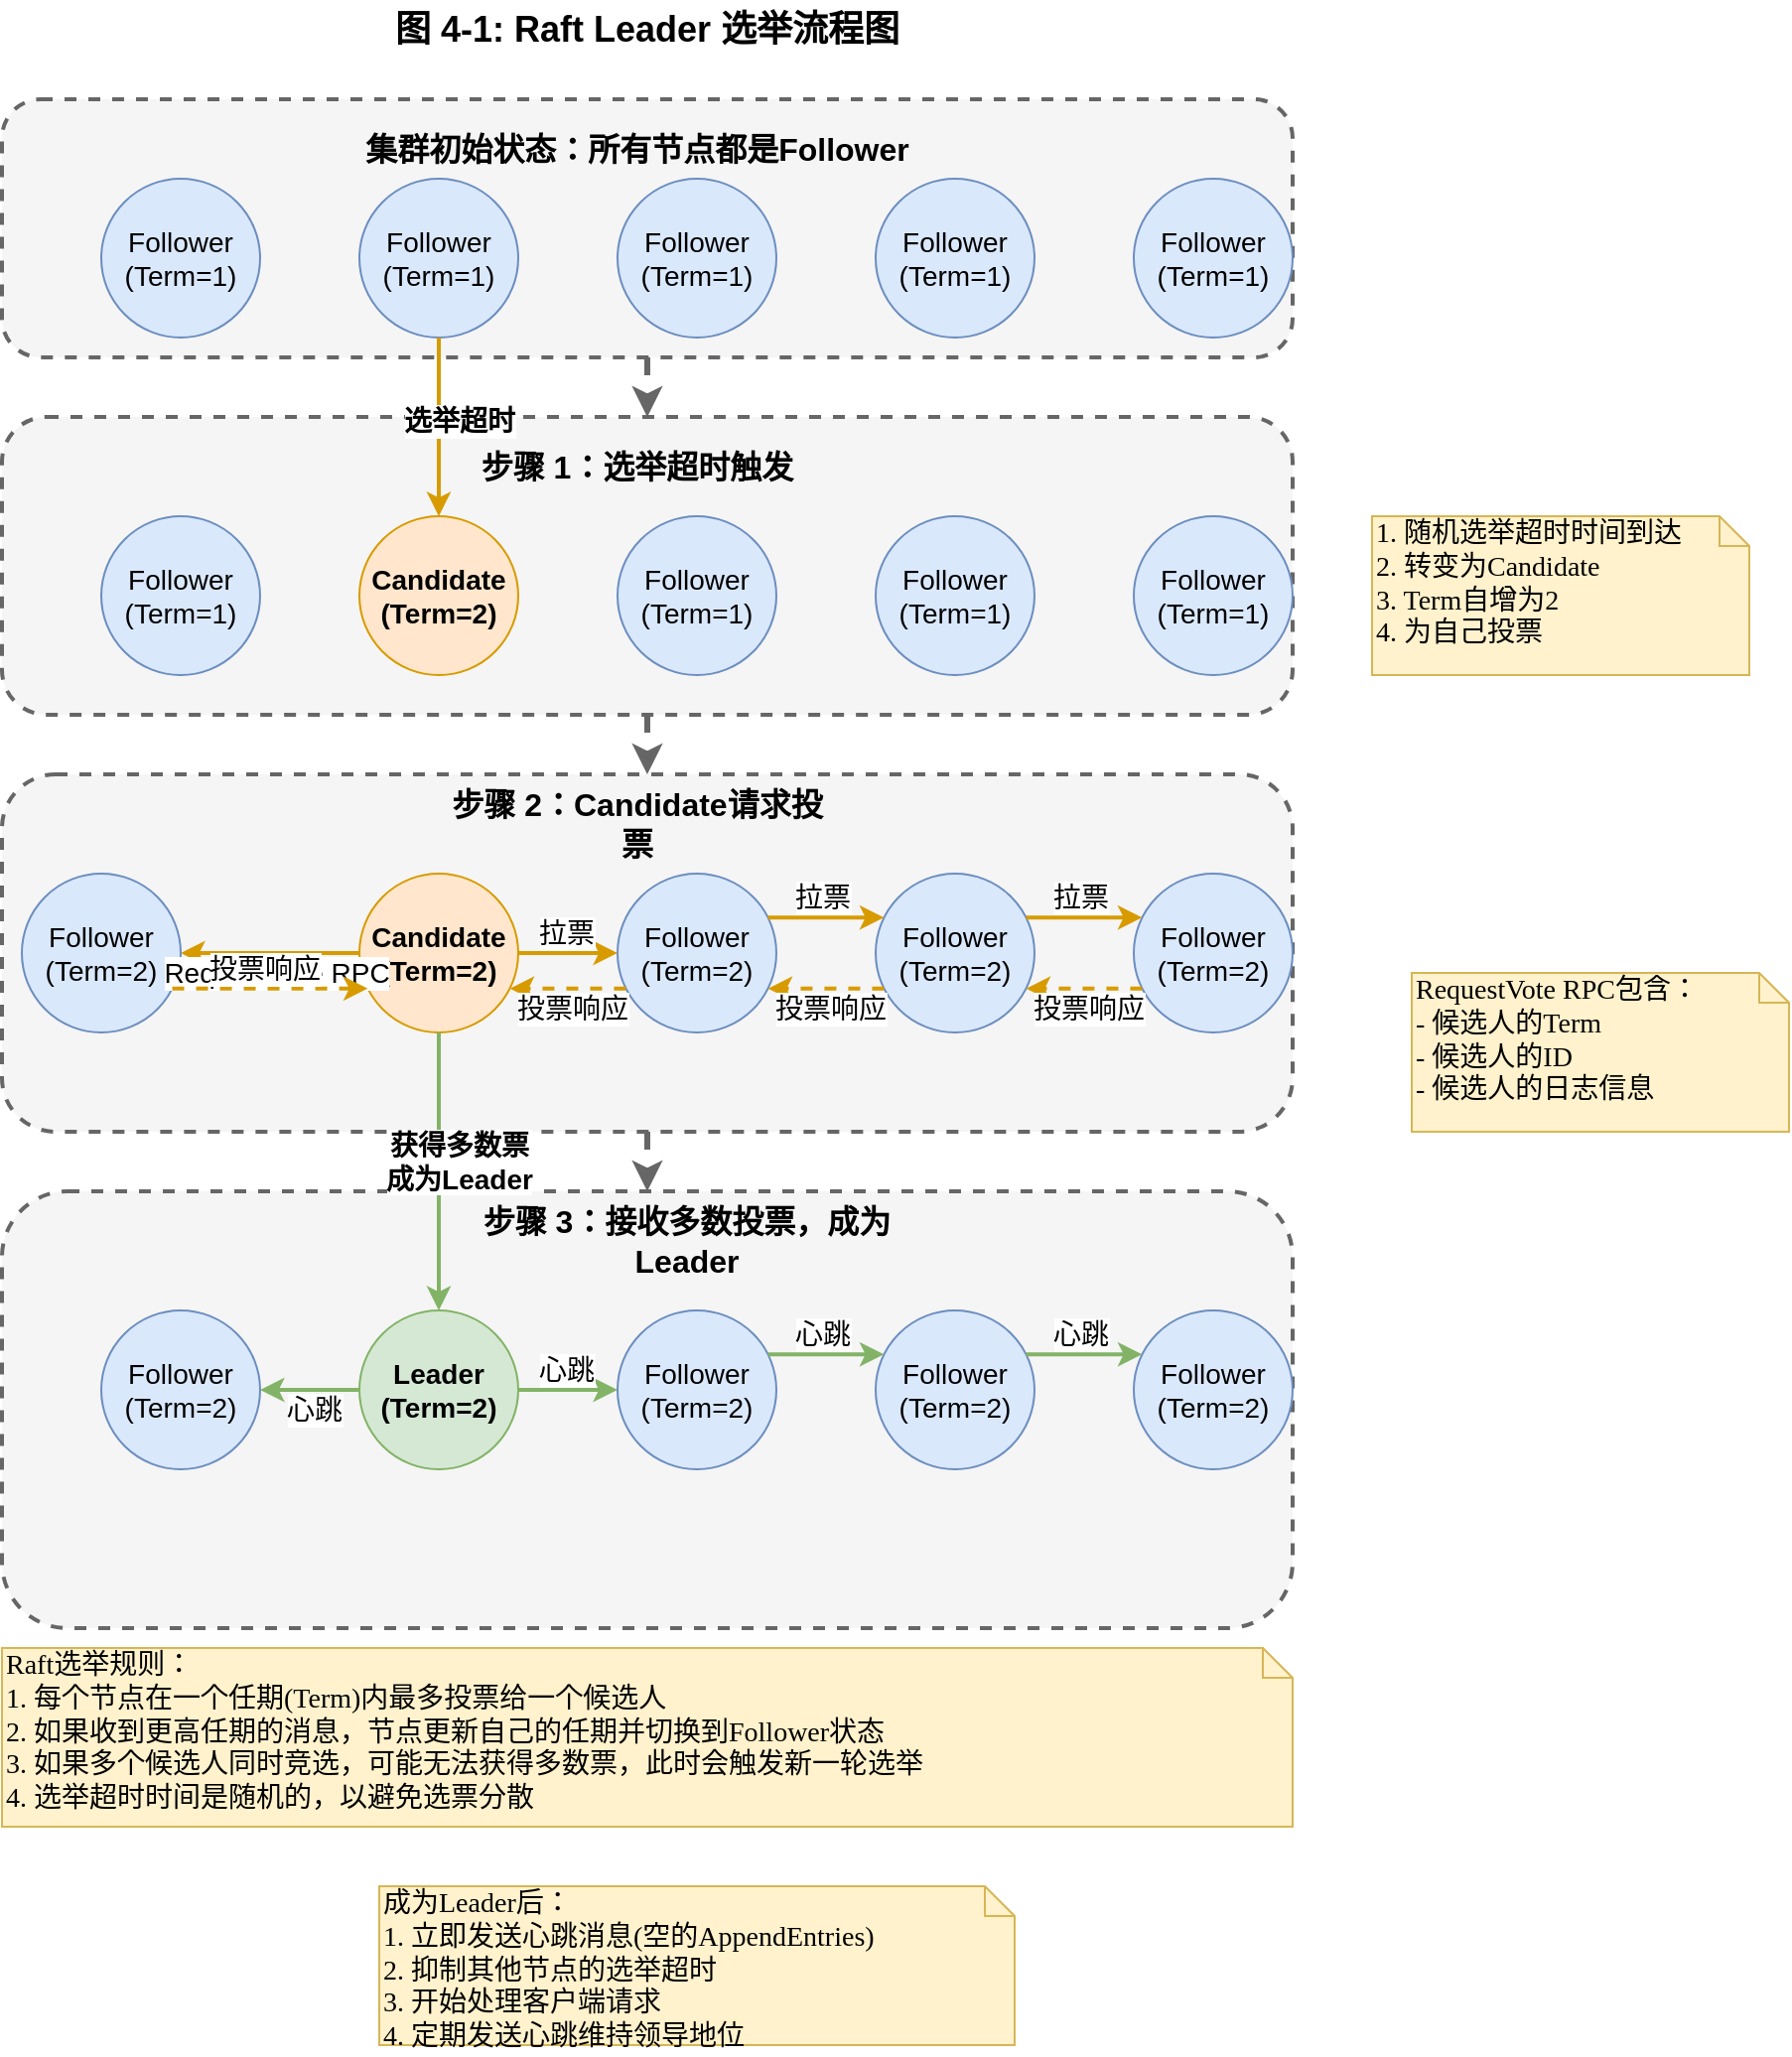 <mxfile version="27.0.3">
  <diagram name="Raft Leader 选举流程图" id="QdYmWMetS8p0CZsHuwBN">
    <mxGraphModel dx="796" dy="505" grid="1" gridSize="10" guides="1" tooltips="1" connect="1" arrows="1" fold="1" page="1" pageScale="1" pageWidth="850" pageHeight="1100" math="0" shadow="0">
      <root>
        <mxCell id="0" />
        <mxCell id="1" parent="0" />
        <mxCell id="NoFVK2l8c1VCzTuC-JKl-130" value="图 4-1: Raft Leader 选举流程图" style="text;html=1;strokeColor=none;fillColor=none;align=center;verticalAlign=middle;whiteSpace=wrap;rounded=0;fontSize=18;fontStyle=1" vertex="1" parent="1">
          <mxGeometry x="175" y="20" width="500" height="30" as="geometry" />
        </mxCell>
        <mxCell id="NoFVK2l8c1VCzTuC-JKl-131" value="" style="rounded=1;whiteSpace=wrap;html=1;dashed=1;strokeWidth=2;fillColor=#f5f5f5;fontColor=#333333;strokeColor=#666666;" vertex="1" parent="1">
          <mxGeometry x="100" y="70" width="650" height="130" as="geometry" />
        </mxCell>
        <mxCell id="NoFVK2l8c1VCzTuC-JKl-132" value="集群初始状态：所有节点都是Follower" style="text;html=1;strokeColor=none;fillColor=none;align=center;verticalAlign=middle;whiteSpace=wrap;rounded=0;fontSize=16;fontStyle=1" vertex="1" parent="1">
          <mxGeometry x="280" y="80" width="280" height="30" as="geometry" />
        </mxCell>
        <mxCell id="NoFVK2l8c1VCzTuC-JKl-133" value="Follower&#xa;(Term=1)" style="ellipse;whiteSpace=wrap;html=1;aspect=fixed;fillColor=#dae8fc;strokeColor=#6c8ebf;fontSize=14;" vertex="1" parent="1">
          <mxGeometry x="150" y="110" width="80" height="80" as="geometry" />
        </mxCell>
        <mxCell id="NoFVK2l8c1VCzTuC-JKl-134" value="Follower&#xa;(Term=1)" style="ellipse;whiteSpace=wrap;html=1;aspect=fixed;fillColor=#dae8fc;strokeColor=#6c8ebf;fontSize=14;" vertex="1" parent="1">
          <mxGeometry x="280" y="110" width="80" height="80" as="geometry" />
        </mxCell>
        <mxCell id="NoFVK2l8c1VCzTuC-JKl-135" value="Follower&#xa;(Term=1)" style="ellipse;whiteSpace=wrap;html=1;aspect=fixed;fillColor=#dae8fc;strokeColor=#6c8ebf;fontSize=14;" vertex="1" parent="1">
          <mxGeometry x="410" y="110" width="80" height="80" as="geometry" />
        </mxCell>
        <mxCell id="NoFVK2l8c1VCzTuC-JKl-136" value="Follower&#xa;(Term=1)" style="ellipse;whiteSpace=wrap;html=1;aspect=fixed;fillColor=#dae8fc;strokeColor=#6c8ebf;fontSize=14;" vertex="1" parent="1">
          <mxGeometry x="540" y="110" width="80" height="80" as="geometry" />
        </mxCell>
        <mxCell id="NoFVK2l8c1VCzTuC-JKl-137" value="Follower&#xa;(Term=1)" style="ellipse;whiteSpace=wrap;html=1;aspect=fixed;fillColor=#dae8fc;strokeColor=#6c8ebf;fontSize=14;" vertex="1" parent="1">
          <mxGeometry x="670" y="110" width="80" height="80" as="geometry" />
        </mxCell>
        <mxCell id="NoFVK2l8c1VCzTuC-JKl-138" value="" style="rounded=1;whiteSpace=wrap;html=1;dashed=1;strokeWidth=2;fillColor=#f5f5f5;fontColor=#333333;strokeColor=#666666;" vertex="1" parent="1">
          <mxGeometry x="100" y="230" width="650" height="150" as="geometry" />
        </mxCell>
        <mxCell id="NoFVK2l8c1VCzTuC-JKl-139" value="步骤 1：选举超时触发" style="text;html=1;strokeColor=none;fillColor=none;align=center;verticalAlign=middle;whiteSpace=wrap;rounded=0;fontSize=16;fontStyle=1" vertex="1" parent="1">
          <mxGeometry x="320" y="240" width="200" height="30" as="geometry" />
        </mxCell>
        <mxCell id="NoFVK2l8c1VCzTuC-JKl-140" value="Follower&#xa;(Term=1)" style="ellipse;whiteSpace=wrap;html=1;aspect=fixed;fillColor=#dae8fc;strokeColor=#6c8ebf;fontSize=14;" vertex="1" parent="1">
          <mxGeometry x="150" y="280" width="80" height="80" as="geometry" />
        </mxCell>
        <mxCell id="NoFVK2l8c1VCzTuC-JKl-141" value="Candidate&#xa;(Term=2)" style="ellipse;whiteSpace=wrap;html=1;aspect=fixed;fillColor=#ffe6cc;strokeColor=#d79b00;fontSize=14;fontStyle=1" vertex="1" parent="1">
          <mxGeometry x="280" y="280" width="80" height="80" as="geometry" />
        </mxCell>
        <mxCell id="NoFVK2l8c1VCzTuC-JKl-142" value="Follower&#xa;(Term=1)" style="ellipse;whiteSpace=wrap;html=1;aspect=fixed;fillColor=#dae8fc;strokeColor=#6c8ebf;fontSize=14;" vertex="1" parent="1">
          <mxGeometry x="410" y="280" width="80" height="80" as="geometry" />
        </mxCell>
        <mxCell id="NoFVK2l8c1VCzTuC-JKl-143" value="Follower&#xa;(Term=1)" style="ellipse;whiteSpace=wrap;html=1;aspect=fixed;fillColor=#dae8fc;strokeColor=#6c8ebf;fontSize=14;" vertex="1" parent="1">
          <mxGeometry x="540" y="280" width="80" height="80" as="geometry" />
        </mxCell>
        <mxCell id="NoFVK2l8c1VCzTuC-JKl-144" value="Follower&#xa;(Term=1)" style="ellipse;whiteSpace=wrap;html=1;aspect=fixed;fillColor=#dae8fc;strokeColor=#6c8ebf;fontSize=14;" vertex="1" parent="1">
          <mxGeometry x="670" y="280" width="80" height="80" as="geometry" />
        </mxCell>
        <mxCell id="NoFVK2l8c1VCzTuC-JKl-145" value="选举超时" style="endArrow=classic;html=1;rounded=0;fontSize=14;exitX=0.5;exitY=1;exitDx=0;exitDy=0;entryX=0.5;entryY=0;entryDx=0;entryDy=0;fillColor=#ffe6cc;strokeColor=#d79b00;strokeWidth=2;fontStyle=1" edge="1" parent="1" source="NoFVK2l8c1VCzTuC-JKl-134" target="NoFVK2l8c1VCzTuC-JKl-141">
          <mxGeometry x="-0.068" y="10" width="50" height="50" relative="1" as="geometry">
            <mxPoint x="215" y="460" as="sourcePoint" />
            <mxPoint x="220" y="280" as="targetPoint" />
            <mxPoint as="offset" />
          </mxGeometry>
        </mxCell>
        <mxCell id="NoFVK2l8c1VCzTuC-JKl-146" value="1. 随机选举超时时间到达&#xa;2. 转变为Candidate&#xa;3. Term自增为2&#xa;4. 为自己投票" style="shape=note;whiteSpace=wrap;html=1;size=15;verticalAlign=top;align=left;spacingTop=-6;rounded=0;shadow=0;comic=0;labelBackgroundColor=none;strokeWidth=1;fontFamily=Verdana;fontSize=14;fillColor=#fff2cc;strokeColor=#d6b656;" vertex="1" parent="1">
          <mxGeometry x="790" y="280" width="190" height="80" as="geometry" />
        </mxCell>
        <mxCell id="NoFVK2l8c1VCzTuC-JKl-147" value="" style="rounded=1;whiteSpace=wrap;html=1;dashed=1;strokeWidth=2;fillColor=#f5f5f5;fontColor=#333333;strokeColor=#666666;" vertex="1" parent="1">
          <mxGeometry x="100" y="410" width="650" height="180" as="geometry" />
        </mxCell>
        <mxCell id="NoFVK2l8c1VCzTuC-JKl-148" value="步骤 2：Candidate请求投票" style="text;html=1;strokeColor=none;fillColor=none;align=center;verticalAlign=middle;whiteSpace=wrap;rounded=0;fontSize=16;fontStyle=1" vertex="1" parent="1">
          <mxGeometry x="320" y="420" width="200" height="30" as="geometry" />
        </mxCell>
        <mxCell id="NoFVK2l8c1VCzTuC-JKl-149" value="Follower&#xa;(Term=2)" style="ellipse;whiteSpace=wrap;html=1;aspect=fixed;fillColor=#dae8fc;strokeColor=#6c8ebf;fontSize=14;" vertex="1" parent="1">
          <mxGeometry x="110" y="460" width="80" height="80" as="geometry" />
        </mxCell>
        <mxCell id="NoFVK2l8c1VCzTuC-JKl-150" value="Candidate&#xa;(Term=2)" style="ellipse;whiteSpace=wrap;html=1;aspect=fixed;fillColor=#ffe6cc;strokeColor=#d79b00;fontSize=14;fontStyle=1" vertex="1" parent="1">
          <mxGeometry x="280" y="460" width="80" height="80" as="geometry" />
        </mxCell>
        <mxCell id="NoFVK2l8c1VCzTuC-JKl-151" value="Follower&#xa;(Term=2)" style="ellipse;whiteSpace=wrap;html=1;aspect=fixed;fillColor=#dae8fc;strokeColor=#6c8ebf;fontSize=14;" vertex="1" parent="1">
          <mxGeometry x="410" y="460" width="80" height="80" as="geometry" />
        </mxCell>
        <mxCell id="NoFVK2l8c1VCzTuC-JKl-152" value="Follower&#xa;(Term=2)" style="ellipse;whiteSpace=wrap;html=1;aspect=fixed;fillColor=#dae8fc;strokeColor=#6c8ebf;fontSize=14;" vertex="1" parent="1">
          <mxGeometry x="540" y="460" width="80" height="80" as="geometry" />
        </mxCell>
        <mxCell id="NoFVK2l8c1VCzTuC-JKl-153" value="Follower&#xa;(Term=2)" style="ellipse;whiteSpace=wrap;html=1;aspect=fixed;fillColor=#dae8fc;strokeColor=#6c8ebf;fontSize=14;" vertex="1" parent="1">
          <mxGeometry x="670" y="460" width="80" height="80" as="geometry" />
        </mxCell>
        <mxCell id="NoFVK2l8c1VCzTuC-JKl-154" value="RequestVote RPC" style="endArrow=classic;html=1;rounded=0;fontSize=14;exitX=0;exitY=0.5;exitDx=0;exitDy=0;entryX=1;entryY=0.5;entryDx=0;entryDy=0;strokeWidth=2;fillColor=#ffe6cc;strokeColor=#d79b00;" edge="1" parent="1" source="NoFVK2l8c1VCzTuC-JKl-150" target="NoFVK2l8c1VCzTuC-JKl-149">
          <mxGeometry x="-0.068" y="10" width="50" height="50" relative="1" as="geometry">
            <mxPoint x="320" y="200" as="sourcePoint" />
            <mxPoint x="320" y="290" as="targetPoint" />
            <mxPoint as="offset" />
          </mxGeometry>
        </mxCell>
        <mxCell id="NoFVK2l8c1VCzTuC-JKl-155" value="拉票" style="endArrow=classic;html=1;rounded=0;fontSize=14;exitX=1;exitY=0.5;exitDx=0;exitDy=0;entryX=0;entryY=0.5;entryDx=0;entryDy=0;strokeWidth=2;fillColor=#ffe6cc;strokeColor=#d79b00;" edge="1" parent="1" source="NoFVK2l8c1VCzTuC-JKl-150" target="NoFVK2l8c1VCzTuC-JKl-151">
          <mxGeometry x="-0.068" y="10" width="50" height="50" relative="1" as="geometry">
            <mxPoint x="290" y="510" as="sourcePoint" />
            <mxPoint x="240" y="510" as="targetPoint" />
            <mxPoint as="offset" />
          </mxGeometry>
        </mxCell>
        <mxCell id="NoFVK2l8c1VCzTuC-JKl-156" value="拉票" style="endArrow=classic;html=1;rounded=0;fontSize=14;exitX=1;exitY=0.25;exitDx=0;exitDy=0;entryX=0;entryY=0.25;entryDx=0;entryDy=0;strokeWidth=2;fillColor=#ffe6cc;strokeColor=#d79b00;" edge="1" parent="1" source="NoFVK2l8c1VCzTuC-JKl-151" target="NoFVK2l8c1VCzTuC-JKl-152">
          <mxGeometry x="-0.068" y="10" width="50" height="50" relative="1" as="geometry">
            <mxPoint x="370" y="510" as="sourcePoint" />
            <mxPoint x="420" y="510" as="targetPoint" />
            <mxPoint as="offset" />
          </mxGeometry>
        </mxCell>
        <mxCell id="NoFVK2l8c1VCzTuC-JKl-157" value="拉票" style="endArrow=classic;html=1;rounded=0;fontSize=14;exitX=1;exitY=0.25;exitDx=0;exitDy=0;entryX=0;entryY=0.25;entryDx=0;entryDy=0;strokeWidth=2;fillColor=#ffe6cc;strokeColor=#d79b00;" edge="1" parent="1" source="NoFVK2l8c1VCzTuC-JKl-152" target="NoFVK2l8c1VCzTuC-JKl-153">
          <mxGeometry x="-0.068" y="10" width="50" height="50" relative="1" as="geometry">
            <mxPoint x="500" y="490" as="sourcePoint" />
            <mxPoint x="550" y="490" as="targetPoint" />
            <mxPoint as="offset" />
          </mxGeometry>
        </mxCell>
        <mxCell id="NoFVK2l8c1VCzTuC-JKl-158" value="投票响应" style="endArrow=classic;html=1;rounded=0;fontSize=14;exitX=1;exitY=0.75;exitDx=0;exitDy=0;entryX=0;entryY=0.75;entryDx=0;entryDy=0;strokeWidth=2;dashed=1;fillColor=#ffe6cc;strokeColor=#d79b00;" edge="1" parent="1" source="NoFVK2l8c1VCzTuC-JKl-149" target="NoFVK2l8c1VCzTuC-JKl-150">
          <mxGeometry x="-0.068" y="10" width="50" height="50" relative="1" as="geometry">
            <mxPoint x="290" y="510" as="sourcePoint" />
            <mxPoint x="240" y="510" as="targetPoint" />
            <mxPoint as="offset" />
          </mxGeometry>
        </mxCell>
        <mxCell id="NoFVK2l8c1VCzTuC-JKl-159" value="投票响应" style="endArrow=classic;html=1;rounded=0;fontSize=14;exitX=0;exitY=0.75;exitDx=0;exitDy=0;entryX=1;entryY=0.75;entryDx=0;entryDy=0;strokeWidth=2;dashed=1;fillColor=#ffe6cc;strokeColor=#d79b00;" edge="1" parent="1" source="NoFVK2l8c1VCzTuC-JKl-151" target="NoFVK2l8c1VCzTuC-JKl-150">
          <mxGeometry x="-0.068" y="10" width="50" height="50" relative="1" as="geometry">
            <mxPoint x="240" y="530" as="sourcePoint" />
            <mxPoint x="290" y="530" as="targetPoint" />
            <mxPoint as="offset" />
          </mxGeometry>
        </mxCell>
        <mxCell id="NoFVK2l8c1VCzTuC-JKl-160" value="投票响应" style="endArrow=classic;html=1;rounded=0;fontSize=14;exitX=0;exitY=0.75;exitDx=0;exitDy=0;entryX=1;entryY=0.75;entryDx=0;entryDy=0;strokeWidth=2;dashed=1;fillColor=#ffe6cc;strokeColor=#d79b00;" edge="1" parent="1" source="NoFVK2l8c1VCzTuC-JKl-152" target="NoFVK2l8c1VCzTuC-JKl-151">
          <mxGeometry x="-0.068" y="10" width="50" height="50" relative="1" as="geometry">
            <mxPoint x="420" y="530" as="sourcePoint" />
            <mxPoint x="370" y="530" as="targetPoint" />
            <mxPoint as="offset" />
          </mxGeometry>
        </mxCell>
        <mxCell id="NoFVK2l8c1VCzTuC-JKl-161" value="投票响应" style="endArrow=classic;html=1;rounded=0;fontSize=14;exitX=0;exitY=0.75;exitDx=0;exitDy=0;entryX=1;entryY=0.75;entryDx=0;entryDy=0;strokeWidth=2;dashed=1;fillColor=#ffe6cc;strokeColor=#d79b00;" edge="1" parent="1" source="NoFVK2l8c1VCzTuC-JKl-153" target="NoFVK2l8c1VCzTuC-JKl-152">
          <mxGeometry x="-0.068" y="10" width="50" height="50" relative="1" as="geometry">
            <mxPoint x="550" y="530" as="sourcePoint" />
            <mxPoint x="500" y="530" as="targetPoint" />
            <mxPoint as="offset" />
          </mxGeometry>
        </mxCell>
        <mxCell id="NoFVK2l8c1VCzTuC-JKl-162" value="RequestVote RPC包含：&#xa;- 候选人的Term&#xa;- 候选人的ID&#xa;- 候选人的日志信息" style="shape=note;whiteSpace=wrap;html=1;size=15;verticalAlign=top;align=left;spacingTop=-6;rounded=0;shadow=0;comic=0;labelBackgroundColor=none;strokeWidth=1;fontFamily=Verdana;fontSize=14;fillColor=#fff2cc;strokeColor=#d6b656;" vertex="1" parent="1">
          <mxGeometry x="810" y="510" width="190" height="80" as="geometry" />
        </mxCell>
        <mxCell id="NoFVK2l8c1VCzTuC-JKl-163" value="" style="rounded=1;whiteSpace=wrap;html=1;dashed=1;strokeWidth=2;fillColor=#f5f5f5;fontColor=#333333;strokeColor=#666666;" vertex="1" parent="1">
          <mxGeometry x="100" y="620" width="650" height="220" as="geometry" />
        </mxCell>
        <mxCell id="NoFVK2l8c1VCzTuC-JKl-164" value="步骤 3：接收多数投票，成为Leader" style="text;html=1;strokeColor=none;fillColor=none;align=center;verticalAlign=middle;whiteSpace=wrap;rounded=0;fontSize=16;fontStyle=1" vertex="1" parent="1">
          <mxGeometry x="320" y="630" width="250" height="30" as="geometry" />
        </mxCell>
        <mxCell id="NoFVK2l8c1VCzTuC-JKl-165" value="Follower&#xa;(Term=2)" style="ellipse;whiteSpace=wrap;html=1;aspect=fixed;fillColor=#dae8fc;strokeColor=#6c8ebf;fontSize=14;" vertex="1" parent="1">
          <mxGeometry x="150" y="680" width="80" height="80" as="geometry" />
        </mxCell>
        <mxCell id="NoFVK2l8c1VCzTuC-JKl-166" value="Leader&#xa;(Term=2)" style="ellipse;whiteSpace=wrap;html=1;aspect=fixed;fillColor=#d5e8d4;strokeColor=#82b366;fontSize=14;fontStyle=1" vertex="1" parent="1">
          <mxGeometry x="280" y="680" width="80" height="80" as="geometry" />
        </mxCell>
        <mxCell id="NoFVK2l8c1VCzTuC-JKl-167" value="Follower&#xa;(Term=2)" style="ellipse;whiteSpace=wrap;html=1;aspect=fixed;fillColor=#dae8fc;strokeColor=#6c8ebf;fontSize=14;" vertex="1" parent="1">
          <mxGeometry x="410" y="680" width="80" height="80" as="geometry" />
        </mxCell>
        <mxCell id="NoFVK2l8c1VCzTuC-JKl-168" value="Follower&#xa;(Term=2)" style="ellipse;whiteSpace=wrap;html=1;aspect=fixed;fillColor=#dae8fc;strokeColor=#6c8ebf;fontSize=14;" vertex="1" parent="1">
          <mxGeometry x="540" y="680" width="80" height="80" as="geometry" />
        </mxCell>
        <mxCell id="NoFVK2l8c1VCzTuC-JKl-169" value="Follower&#xa;(Term=2)" style="ellipse;whiteSpace=wrap;html=1;aspect=fixed;fillColor=#dae8fc;strokeColor=#6c8ebf;fontSize=14;" vertex="1" parent="1">
          <mxGeometry x="670" y="680" width="80" height="80" as="geometry" />
        </mxCell>
        <mxCell id="NoFVK2l8c1VCzTuC-JKl-170" value="获得多数票&#xa;成为Leader" style="endArrow=classic;html=1;rounded=0;fontSize=14;exitX=0.5;exitY=1;exitDx=0;exitDy=0;entryX=0.5;entryY=0;entryDx=0;entryDy=0;fillColor=#d5e8d4;strokeColor=#82b366;strokeWidth=2;fontStyle=1" edge="1" parent="1" source="NoFVK2l8c1VCzTuC-JKl-150" target="NoFVK2l8c1VCzTuC-JKl-166">
          <mxGeometry x="-0.068" y="10" width="50" height="50" relative="1" as="geometry">
            <mxPoint x="320" y="200" as="sourcePoint" />
            <mxPoint x="320" y="290" as="targetPoint" />
            <mxPoint as="offset" />
          </mxGeometry>
        </mxCell>
        <mxCell id="NoFVK2l8c1VCzTuC-JKl-171" value="心跳" style="endArrow=classic;html=1;rounded=0;fontSize=14;exitX=0;exitY=0.5;exitDx=0;exitDy=0;entryX=1;entryY=0.5;entryDx=0;entryDy=0;strokeWidth=2;fillColor=#d5e8d4;strokeColor=#82b366;" edge="1" parent="1" source="NoFVK2l8c1VCzTuC-JKl-166" target="NoFVK2l8c1VCzTuC-JKl-165">
          <mxGeometry x="-0.068" y="10" width="50" height="50" relative="1" as="geometry">
            <mxPoint x="320" y="550" as="sourcePoint" />
            <mxPoint x="320" y="690" as="targetPoint" />
            <mxPoint as="offset" />
          </mxGeometry>
        </mxCell>
        <mxCell id="NoFVK2l8c1VCzTuC-JKl-172" value="心跳" style="endArrow=classic;html=1;rounded=0;fontSize=14;exitX=1;exitY=0.5;exitDx=0;exitDy=0;entryX=0;entryY=0.5;entryDx=0;entryDy=0;strokeWidth=2;fillColor=#d5e8d4;strokeColor=#82b366;" edge="1" parent="1" source="NoFVK2l8c1VCzTuC-JKl-166" target="NoFVK2l8c1VCzTuC-JKl-167">
          <mxGeometry x="-0.068" y="10" width="50" height="50" relative="1" as="geometry">
            <mxPoint x="290" y="730" as="sourcePoint" />
            <mxPoint x="240" y="730" as="targetPoint" />
            <mxPoint as="offset" />
          </mxGeometry>
        </mxCell>
        <mxCell id="NoFVK2l8c1VCzTuC-JKl-173" value="心跳" style="endArrow=classic;html=1;rounded=0;fontSize=14;exitX=1;exitY=0.25;exitDx=0;exitDy=0;entryX=0;entryY=0.25;entryDx=0;entryDy=0;strokeWidth=2;fillColor=#d5e8d4;strokeColor=#82b366;" edge="1" parent="1" source="NoFVK2l8c1VCzTuC-JKl-167" target="NoFVK2l8c1VCzTuC-JKl-168">
          <mxGeometry x="-0.068" y="10" width="50" height="50" relative="1" as="geometry">
            <mxPoint x="370" y="730" as="sourcePoint" />
            <mxPoint x="420" y="730" as="targetPoint" />
            <mxPoint as="offset" />
          </mxGeometry>
        </mxCell>
        <mxCell id="NoFVK2l8c1VCzTuC-JKl-174" value="心跳" style="endArrow=classic;html=1;rounded=0;fontSize=14;exitX=1;exitY=0.25;exitDx=0;exitDy=0;entryX=0;entryY=0.25;entryDx=0;entryDy=0;strokeWidth=2;fillColor=#d5e8d4;strokeColor=#82b366;" edge="1" parent="1" source="NoFVK2l8c1VCzTuC-JKl-168" target="NoFVK2l8c1VCzTuC-JKl-169">
          <mxGeometry x="-0.074" y="10" width="50" height="50" relative="1" as="geometry">
            <mxPoint x="500" y="710" as="sourcePoint" />
            <mxPoint x="550" y="710" as="targetPoint" />
            <mxPoint as="offset" />
          </mxGeometry>
        </mxCell>
        <mxCell id="NoFVK2l8c1VCzTuC-JKl-175" value="成为Leader后：&#xa;1. 立即发送心跳消息(空的AppendEntries)&#xa;2. 抑制其他节点的选举超时&#xa;3. 开始处理客户端请求&#xa;4. 定期发送心跳维持领导地位" style="shape=note;whiteSpace=wrap;html=1;size=15;verticalAlign=top;align=left;spacingTop=-6;rounded=0;shadow=0;comic=0;labelBackgroundColor=none;strokeWidth=1;fontFamily=Verdana;fontSize=14;fillColor=#fff2cc;strokeColor=#d6b656;" vertex="1" parent="1">
          <mxGeometry x="290" y="970" width="320" height="80" as="geometry" />
        </mxCell>
        <mxCell id="NoFVK2l8c1VCzTuC-JKl-176" value="Raft选举规则：&#xa;1. 每个节点在一个任期(Term)内最多投票给一个候选人&#xa;2. 如果收到更高任期的消息，节点更新自己的任期并切换到Follower状态&#xa;3. 如果多个候选人同时竞选，可能无法获得多数票，此时会触发新一轮选举&#xa;4. 选举超时时间是随机的，以避免选票分散" style="shape=note;whiteSpace=wrap;html=1;size=15;verticalAlign=top;align=left;spacingTop=-6;rounded=0;shadow=0;comic=0;labelBackgroundColor=none;strokeWidth=1;fontFamily=Verdana;fontSize=14;fillColor=#fff2cc;strokeColor=#d6b656;" vertex="1" parent="1">
          <mxGeometry x="100" y="850" width="650" height="90" as="geometry" />
        </mxCell>
        <mxCell id="NoFVK2l8c1VCzTuC-JKl-177" value="" style="endArrow=classic;html=1;rounded=0;fontSize=14;strokeWidth=3;fillColor=#f5f5f5;strokeColor=#666666;dashed=1;" edge="1" parent="1">
          <mxGeometry width="50" height="50" relative="1" as="geometry">
            <mxPoint x="425" y="200" as="sourcePoint" />
            <mxPoint x="425" y="230" as="targetPoint" />
          </mxGeometry>
        </mxCell>
        <mxCell id="NoFVK2l8c1VCzTuC-JKl-178" value="" style="endArrow=classic;html=1;rounded=0;fontSize=14;strokeWidth=3;fillColor=#f5f5f5;strokeColor=#666666;dashed=1;" edge="1" parent="1">
          <mxGeometry width="50" height="50" relative="1" as="geometry">
            <mxPoint x="425" y="380" as="sourcePoint" />
            <mxPoint x="425" y="410" as="targetPoint" />
          </mxGeometry>
        </mxCell>
        <mxCell id="NoFVK2l8c1VCzTuC-JKl-179" value="" style="endArrow=classic;html=1;rounded=0;fontSize=14;strokeWidth=3;fillColor=#f5f5f5;strokeColor=#666666;dashed=1;" edge="1" parent="1">
          <mxGeometry width="50" height="50" relative="1" as="geometry">
            <mxPoint x="425" y="590" as="sourcePoint" />
            <mxPoint x="425" y="620" as="targetPoint" />
          </mxGeometry>
        </mxCell>
      </root>
    </mxGraphModel>
  </diagram>
</mxfile>
